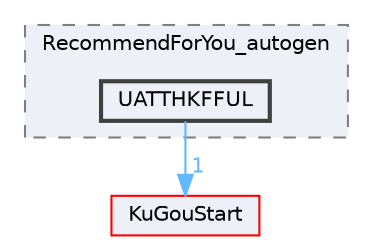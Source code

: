 digraph "UATTHKFFUL"
{
 // LATEX_PDF_SIZE
  bgcolor="transparent";
  edge [fontname=Helvetica,fontsize=10,labelfontname=Helvetica,labelfontsize=10];
  node [fontname=Helvetica,fontsize=10,shape=box,height=0.2,width=0.4];
  compound=true
  subgraph clusterdir_fed54f93b4167b974ddcf4ba446891cd {
    graph [ bgcolor="#edf0f7", pencolor="grey50", label="RecommendForYou_autogen", fontname=Helvetica,fontsize=10 style="filled,dashed", URL="dir_fed54f93b4167b974ddcf4ba446891cd.html",tooltip=""]
  dir_69153eed30a71570c8fe022de2f963e1 [label="UATTHKFFUL", fillcolor="#edf0f7", color="grey25", style="filled,bold", URL="dir_69153eed30a71570c8fe022de2f963e1.html",tooltip=""];
  }
  dir_e60601b218beddc6af0778ac41ea9cb2 [label="KuGouStart", fillcolor="#edf0f7", color="red", style="filled", URL="dir_e60601b218beddc6af0778ac41ea9cb2.html",tooltip=""];
  dir_69153eed30a71570c8fe022de2f963e1->dir_e60601b218beddc6af0778ac41ea9cb2 [headlabel="1", labeldistance=1.5 headhref="dir_000348_000172.html" href="dir_000348_000172.html" color="steelblue1" fontcolor="steelblue1"];
}

